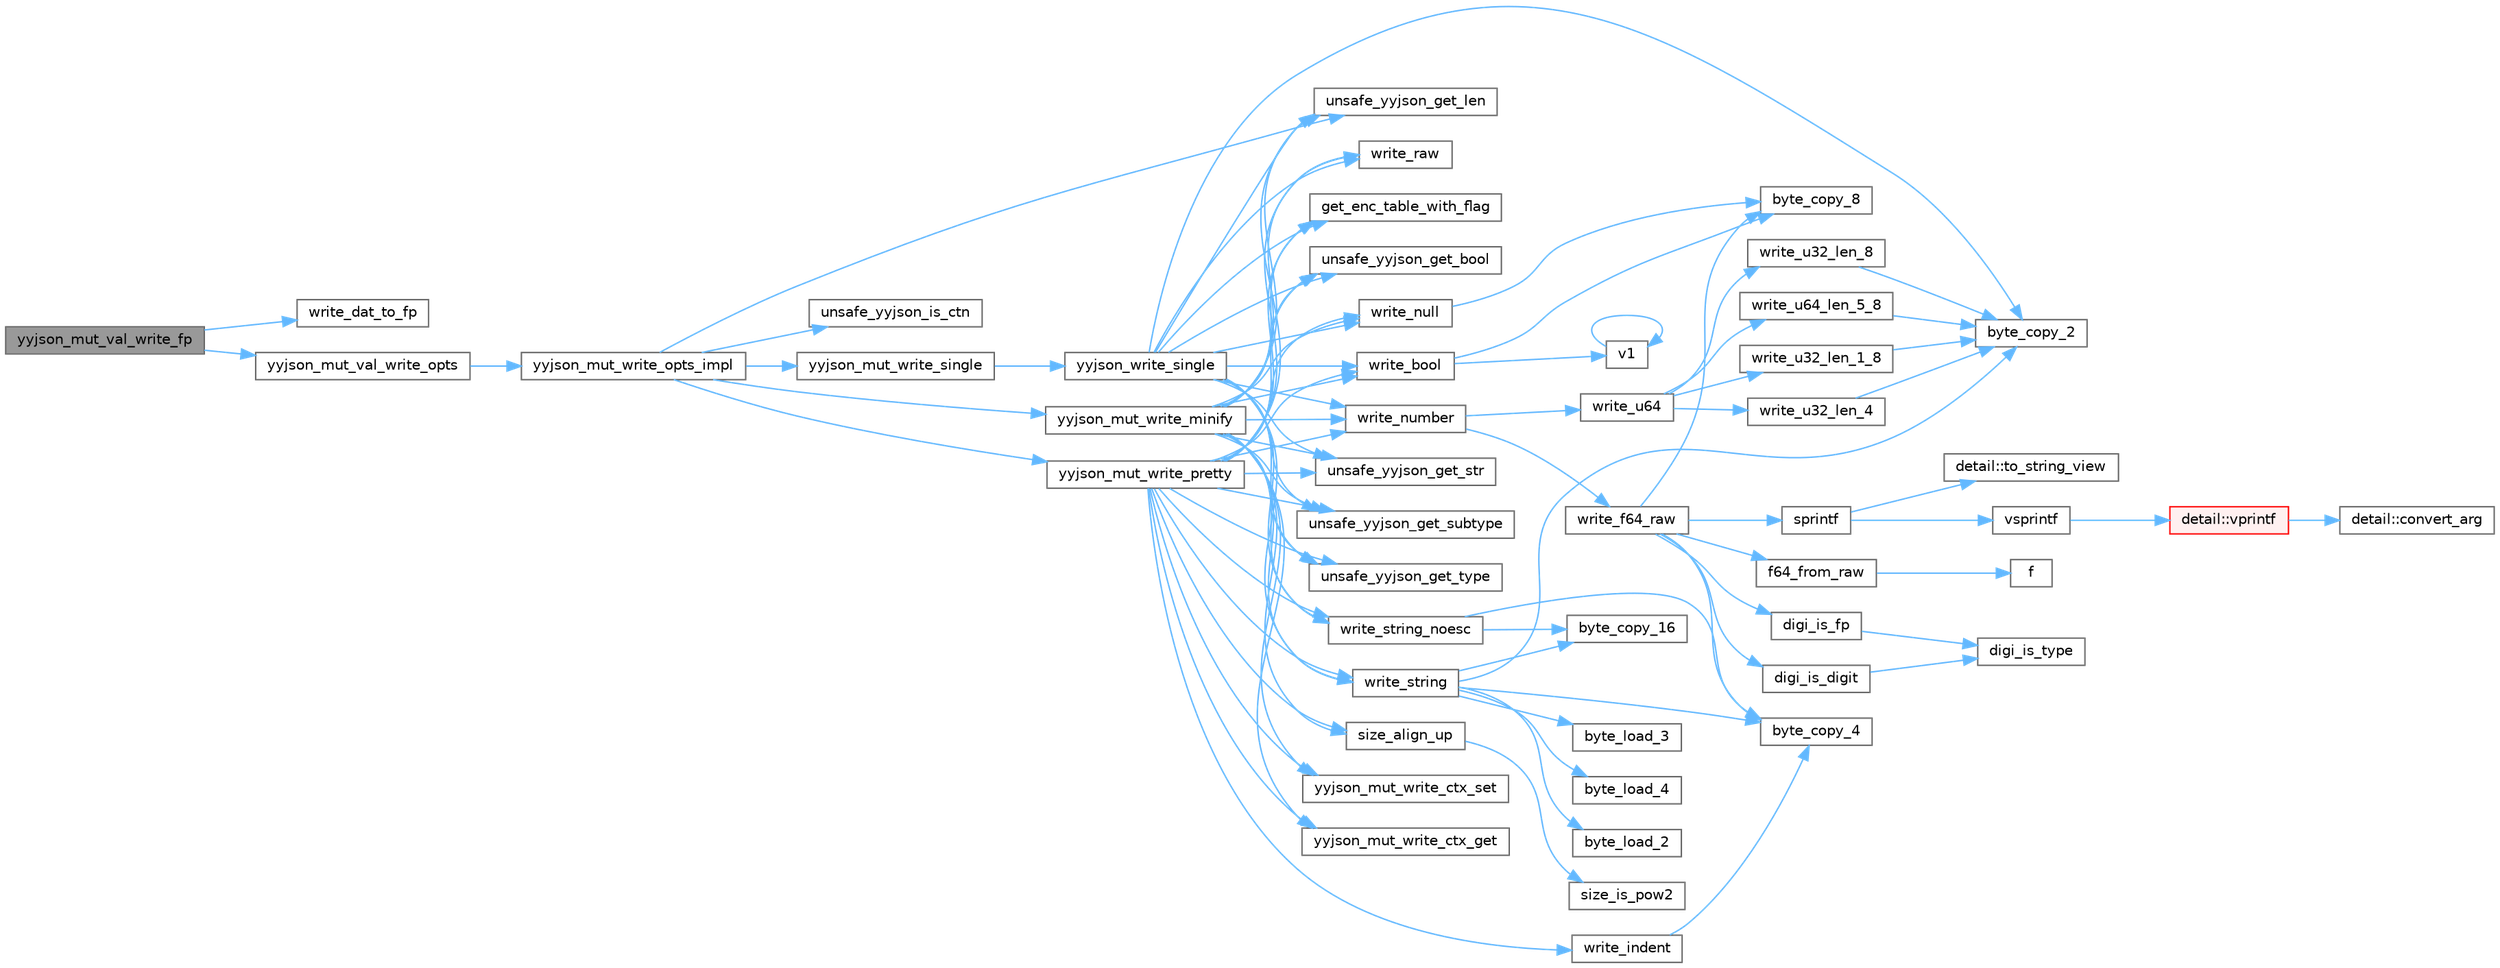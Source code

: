 digraph "yyjson_mut_val_write_fp"
{
 // LATEX_PDF_SIZE
  bgcolor="transparent";
  edge [fontname=Helvetica,fontsize=10,labelfontname=Helvetica,labelfontsize=10];
  node [fontname=Helvetica,fontsize=10,shape=box,height=0.2,width=0.4];
  rankdir="LR";
  Node1 [id="Node000001",label="yyjson_mut_val_write_fp",height=0.2,width=0.4,color="gray40", fillcolor="grey60", style="filled", fontcolor="black",tooltip=" "];
  Node1 -> Node2 [id="edge1_Node000001_Node000002",color="steelblue1",style="solid",tooltip=" "];
  Node2 [id="Node000002",label="write_dat_to_fp",height=0.2,width=0.4,color="grey40", fillcolor="white", style="filled",URL="$yyjson_8c.html#ad690a3fae62493028794a8455204c167",tooltip=" "];
  Node1 -> Node3 [id="edge2_Node000001_Node000003",color="steelblue1",style="solid",tooltip=" "];
  Node3 [id="Node000003",label="yyjson_mut_val_write_opts",height=0.2,width=0.4,color="grey40", fillcolor="white", style="filled",URL="$yyjson_8c.html#aa81190c624ca865e34e8492c4987feef",tooltip=" "];
  Node3 -> Node4 [id="edge3_Node000003_Node000004",color="steelblue1",style="solid",tooltip=" "];
  Node4 [id="Node000004",label="yyjson_mut_write_opts_impl",height=0.2,width=0.4,color="grey40", fillcolor="white", style="filled",URL="$yyjson_8c.html#a9419498fed912dda63693d15ff91c74c",tooltip=" "];
  Node4 -> Node5 [id="edge4_Node000004_Node000005",color="steelblue1",style="solid",tooltip=" "];
  Node5 [id="Node000005",label="unsafe_yyjson_get_len",height=0.2,width=0.4,color="grey40", fillcolor="white", style="filled",URL="$yyjson_8h.html#a445bf8a7f9981e4797bf95db944ddf8f",tooltip=" "];
  Node4 -> Node6 [id="edge5_Node000004_Node000006",color="steelblue1",style="solid",tooltip=" "];
  Node6 [id="Node000006",label="unsafe_yyjson_is_ctn",height=0.2,width=0.4,color="grey40", fillcolor="white", style="filled",URL="$yyjson_8h.html#afe1e8995e63d29297d569c4a848bf5a2",tooltip=" "];
  Node4 -> Node7 [id="edge6_Node000004_Node000007",color="steelblue1",style="solid",tooltip=" "];
  Node7 [id="Node000007",label="yyjson_mut_write_minify",height=0.2,width=0.4,color="grey40", fillcolor="white", style="filled",URL="$yyjson_8c.html#a41b0f7caeaed5e6075fdbad6e37daa44",tooltip=" "];
  Node7 -> Node8 [id="edge7_Node000007_Node000008",color="steelblue1",style="solid",tooltip=" "];
  Node8 [id="Node000008",label="get_enc_table_with_flag",height=0.2,width=0.4,color="grey40", fillcolor="white", style="filled",URL="$yyjson_8c.html#a4b810e39a1c70f479ea48f4b6be239b0",tooltip=" "];
  Node7 -> Node9 [id="edge8_Node000007_Node000009",color="steelblue1",style="solid",tooltip=" "];
  Node9 [id="Node000009",label="size_align_up",height=0.2,width=0.4,color="grey40", fillcolor="white", style="filled",URL="$yyjson_8c.html#aee0ecba3f0e01a145a4bd084c40b53b6",tooltip=" "];
  Node9 -> Node10 [id="edge9_Node000009_Node000010",color="steelblue1",style="solid",tooltip=" "];
  Node10 [id="Node000010",label="size_is_pow2",height=0.2,width=0.4,color="grey40", fillcolor="white", style="filled",URL="$yyjson_8c.html#a9c435a75a5fc566d5382ba2646704a18",tooltip=" "];
  Node7 -> Node11 [id="edge10_Node000007_Node000011",color="steelblue1",style="solid",tooltip=" "];
  Node11 [id="Node000011",label="unsafe_yyjson_get_bool",height=0.2,width=0.4,color="grey40", fillcolor="white", style="filled",URL="$yyjson_8h.html#a3ef8c1e13a7f67eead2d945125769f90",tooltip=" "];
  Node7 -> Node5 [id="edge11_Node000007_Node000005",color="steelblue1",style="solid",tooltip=" "];
  Node7 -> Node12 [id="edge12_Node000007_Node000012",color="steelblue1",style="solid",tooltip=" "];
  Node12 [id="Node000012",label="unsafe_yyjson_get_str",height=0.2,width=0.4,color="grey40", fillcolor="white", style="filled",URL="$yyjson_8h.html#a879b3c14194afd5b60d663640998c020",tooltip=" "];
  Node7 -> Node13 [id="edge13_Node000007_Node000013",color="steelblue1",style="solid",tooltip=" "];
  Node13 [id="Node000013",label="unsafe_yyjson_get_subtype",height=0.2,width=0.4,color="grey40", fillcolor="white", style="filled",URL="$yyjson_8h.html#a735848e46f26bfe3dfb333c7f890205e",tooltip=" "];
  Node7 -> Node14 [id="edge14_Node000007_Node000014",color="steelblue1",style="solid",tooltip=" "];
  Node14 [id="Node000014",label="unsafe_yyjson_get_type",height=0.2,width=0.4,color="grey40", fillcolor="white", style="filled",URL="$yyjson_8h.html#a25aa2b2a33dccb9af7da4576b3cbe6ab",tooltip=" "];
  Node7 -> Node15 [id="edge15_Node000007_Node000015",color="steelblue1",style="solid",tooltip=" "];
  Node15 [id="Node000015",label="write_bool",height=0.2,width=0.4,color="grey40", fillcolor="white", style="filled",URL="$yyjson_8c.html#a8f48aafc5963521f3da75e2448f0d084",tooltip=" "];
  Node15 -> Node16 [id="edge16_Node000015_Node000016",color="steelblue1",style="solid",tooltip=" "];
  Node16 [id="Node000016",label="byte_copy_8",height=0.2,width=0.4,color="grey40", fillcolor="white", style="filled",URL="$yyjson_8c.html#a03dd49c937c12d9a85deaac184d25eb9",tooltip=" "];
  Node15 -> Node17 [id="edge17_Node000015_Node000017",color="steelblue1",style="solid",tooltip=" "];
  Node17 [id="Node000017",label="v1",height=0.2,width=0.4,color="grey40", fillcolor="white", style="filled",URL="$_tutorial___reshape_mat2_vec_8cpp.html#a10bd710692c91bc238f2e1da77730678",tooltip=" "];
  Node17 -> Node17 [id="edge18_Node000017_Node000017",color="steelblue1",style="solid",tooltip=" "];
  Node7 -> Node18 [id="edge19_Node000007_Node000018",color="steelblue1",style="solid",tooltip=" "];
  Node18 [id="Node000018",label="write_null",height=0.2,width=0.4,color="grey40", fillcolor="white", style="filled",URL="$yyjson_8c.html#a9ab2502373a7c2ad7decc10b76c47043",tooltip=" "];
  Node18 -> Node16 [id="edge20_Node000018_Node000016",color="steelblue1",style="solid",tooltip=" "];
  Node7 -> Node19 [id="edge21_Node000007_Node000019",color="steelblue1",style="solid",tooltip=" "];
  Node19 [id="Node000019",label="write_number",height=0.2,width=0.4,color="grey40", fillcolor="white", style="filled",URL="$yyjson_8c.html#a7a6eb98c82d060a1b4b1b25ae9169770",tooltip=" "];
  Node19 -> Node20 [id="edge22_Node000019_Node000020",color="steelblue1",style="solid",tooltip=" "];
  Node20 [id="Node000020",label="write_f64_raw",height=0.2,width=0.4,color="grey40", fillcolor="white", style="filled",URL="$yyjson_8c.html#a429024eddbd3335464adf309aef2db7f",tooltip=" "];
  Node20 -> Node21 [id="edge23_Node000020_Node000021",color="steelblue1",style="solid",tooltip=" "];
  Node21 [id="Node000021",label="byte_copy_4",height=0.2,width=0.4,color="grey40", fillcolor="white", style="filled",URL="$yyjson_8c.html#a98219967baeab34ab615b4ccda0df146",tooltip=" "];
  Node20 -> Node16 [id="edge24_Node000020_Node000016",color="steelblue1",style="solid",tooltip=" "];
  Node20 -> Node22 [id="edge25_Node000020_Node000022",color="steelblue1",style="solid",tooltip=" "];
  Node22 [id="Node000022",label="digi_is_digit",height=0.2,width=0.4,color="grey40", fillcolor="white", style="filled",URL="$yyjson_8c.html#ac16e36c200b16a17041aac1ed37276d7",tooltip=" "];
  Node22 -> Node23 [id="edge26_Node000022_Node000023",color="steelblue1",style="solid",tooltip=" "];
  Node23 [id="Node000023",label="digi_is_type",height=0.2,width=0.4,color="grey40", fillcolor="white", style="filled",URL="$yyjson_8c.html#aae236fd488306e08c5844189ad6d6570",tooltip=" "];
  Node20 -> Node24 [id="edge27_Node000020_Node000024",color="steelblue1",style="solid",tooltip=" "];
  Node24 [id="Node000024",label="digi_is_fp",height=0.2,width=0.4,color="grey40", fillcolor="white", style="filled",URL="$yyjson_8c.html#ac38bca46c8cbb1107ca4188d2eb4fcbe",tooltip=" "];
  Node24 -> Node23 [id="edge28_Node000024_Node000023",color="steelblue1",style="solid",tooltip=" "];
  Node20 -> Node25 [id="edge29_Node000020_Node000025",color="steelblue1",style="solid",tooltip=" "];
  Node25 [id="Node000025",label="f64_from_raw",height=0.2,width=0.4,color="grey40", fillcolor="white", style="filled",URL="$yyjson_8c.html#a7d61d2afe6fefb1935af9086d95ee8a8",tooltip=" "];
  Node25 -> Node26 [id="edge30_Node000025_Node000026",color="steelblue1",style="solid",tooltip=" "];
  Node26 [id="Node000026",label="f",height=0.2,width=0.4,color="grey40", fillcolor="white", style="filled",URL="$cxx11__tensor__map_8cpp.html#a7f507fea02198f6cb81c86640c7b1a4e",tooltip=" "];
  Node20 -> Node27 [id="edge31_Node000020_Node000027",color="steelblue1",style="solid",tooltip=" "];
  Node27 [id="Node000027",label="sprintf",height=0.2,width=0.4,color="grey40", fillcolor="white", style="filled",URL="$printf_8h.html#aa7d2e7e454d3fe606a71504a119dc894",tooltip=" "];
  Node27 -> Node28 [id="edge32_Node000027_Node000028",color="steelblue1",style="solid",tooltip=" "];
  Node28 [id="Node000028",label="detail::to_string_view",height=0.2,width=0.4,color="grey40", fillcolor="white", style="filled",URL="$namespacedetail.html#abeae79fa3e1eded2d8fbd56cc9f0960e",tooltip=" "];
  Node27 -> Node29 [id="edge33_Node000027_Node000029",color="steelblue1",style="solid",tooltip=" "];
  Node29 [id="Node000029",label="vsprintf",height=0.2,width=0.4,color="grey40", fillcolor="white", style="filled",URL="$printf_8h.html#a5e1075a6c1fce5050424f97a2fac648f",tooltip=" "];
  Node29 -> Node30 [id="edge34_Node000029_Node000030",color="steelblue1",style="solid",tooltip=" "];
  Node30 [id="Node000030",label="detail::vprintf",height=0.2,width=0.4,color="red", fillcolor="#FFF0F0", style="filled",URL="$namespacedetail.html#a1c8c2218e4c822aa8f743fb9c573717f",tooltip=" "];
  Node30 -> Node31 [id="edge35_Node000030_Node000031",color="steelblue1",style="solid",tooltip=" "];
  Node31 [id="Node000031",label="detail::convert_arg",height=0.2,width=0.4,color="grey40", fillcolor="white", style="filled",URL="$namespacedetail.html#a03c11572c9a664266d6925f327dec7f3",tooltip=" "];
  Node19 -> Node57 [id="edge36_Node000019_Node000057",color="steelblue1",style="solid",tooltip=" "];
  Node57 [id="Node000057",label="write_u64",height=0.2,width=0.4,color="grey40", fillcolor="white", style="filled",URL="$yyjson_8c.html#aa2f06c8a20b378eb29cfe95d0af5c95e",tooltip=" "];
  Node57 -> Node58 [id="edge37_Node000057_Node000058",color="steelblue1",style="solid",tooltip=" "];
  Node58 [id="Node000058",label="write_u32_len_1_8",height=0.2,width=0.4,color="grey40", fillcolor="white", style="filled",URL="$yyjson_8c.html#a5a7d8b8a37067ca47adb0b419814ef9a",tooltip=" "];
  Node58 -> Node59 [id="edge38_Node000058_Node000059",color="steelblue1",style="solid",tooltip=" "];
  Node59 [id="Node000059",label="byte_copy_2",height=0.2,width=0.4,color="grey40", fillcolor="white", style="filled",URL="$yyjson_8c.html#ac6a11726824f52b6413a67488f5a3152",tooltip=" "];
  Node57 -> Node60 [id="edge39_Node000057_Node000060",color="steelblue1",style="solid",tooltip=" "];
  Node60 [id="Node000060",label="write_u32_len_4",height=0.2,width=0.4,color="grey40", fillcolor="white", style="filled",URL="$yyjson_8c.html#ae5ef2b18cbf8ab8c261b23aab6d3bea3",tooltip=" "];
  Node60 -> Node59 [id="edge40_Node000060_Node000059",color="steelblue1",style="solid",tooltip=" "];
  Node57 -> Node61 [id="edge41_Node000057_Node000061",color="steelblue1",style="solid",tooltip=" "];
  Node61 [id="Node000061",label="write_u32_len_8",height=0.2,width=0.4,color="grey40", fillcolor="white", style="filled",URL="$yyjson_8c.html#ab1d9fcbafc860e770ed5aa9fc70577fc",tooltip=" "];
  Node61 -> Node59 [id="edge42_Node000061_Node000059",color="steelblue1",style="solid",tooltip=" "];
  Node57 -> Node62 [id="edge43_Node000057_Node000062",color="steelblue1",style="solid",tooltip=" "];
  Node62 [id="Node000062",label="write_u64_len_5_8",height=0.2,width=0.4,color="grey40", fillcolor="white", style="filled",URL="$yyjson_8c.html#a5b33c978167aa4a5c34d27715c133757",tooltip=" "];
  Node62 -> Node59 [id="edge44_Node000062_Node000059",color="steelblue1",style="solid",tooltip=" "];
  Node7 -> Node63 [id="edge45_Node000007_Node000063",color="steelblue1",style="solid",tooltip=" "];
  Node63 [id="Node000063",label="write_raw",height=0.2,width=0.4,color="grey40", fillcolor="white", style="filled",URL="$yyjson_8c.html#a595a43099038f73ab0af2b4209b1f0fd",tooltip=" "];
  Node7 -> Node64 [id="edge46_Node000007_Node000064",color="steelblue1",style="solid",tooltip=" "];
  Node64 [id="Node000064",label="write_string",height=0.2,width=0.4,color="grey40", fillcolor="white", style="filled",URL="$yyjson_8c.html#a1aadf662e6fc22a6419db27146e38472",tooltip=" "];
  Node64 -> Node65 [id="edge47_Node000064_Node000065",color="steelblue1",style="solid",tooltip=" "];
  Node65 [id="Node000065",label="byte_copy_16",height=0.2,width=0.4,color="grey40", fillcolor="white", style="filled",URL="$yyjson_8c.html#a1720d43cc1ae5984a4e5751dbe7301a0",tooltip=" "];
  Node64 -> Node59 [id="edge48_Node000064_Node000059",color="steelblue1",style="solid",tooltip=" "];
  Node64 -> Node21 [id="edge49_Node000064_Node000021",color="steelblue1",style="solid",tooltip=" "];
  Node64 -> Node66 [id="edge50_Node000064_Node000066",color="steelblue1",style="solid",tooltip=" "];
  Node66 [id="Node000066",label="byte_load_2",height=0.2,width=0.4,color="grey40", fillcolor="white", style="filled",URL="$yyjson_8c.html#abd106e94ebb52b1b9c0e79e2246f24bd",tooltip=" "];
  Node64 -> Node67 [id="edge51_Node000064_Node000067",color="steelblue1",style="solid",tooltip=" "];
  Node67 [id="Node000067",label="byte_load_3",height=0.2,width=0.4,color="grey40", fillcolor="white", style="filled",URL="$yyjson_8c.html#a31005a45113248534b4ae663dc0a85f3",tooltip=" "];
  Node64 -> Node68 [id="edge52_Node000064_Node000068",color="steelblue1",style="solid",tooltip=" "];
  Node68 [id="Node000068",label="byte_load_4",height=0.2,width=0.4,color="grey40", fillcolor="white", style="filled",URL="$yyjson_8c.html#a87c460a03bebacd0dcdad97440488c2b",tooltip=" "];
  Node7 -> Node69 [id="edge53_Node000007_Node000069",color="steelblue1",style="solid",tooltip=" "];
  Node69 [id="Node000069",label="write_string_noesc",height=0.2,width=0.4,color="grey40", fillcolor="white", style="filled",URL="$yyjson_8c.html#ab1d27351bed7d1f6f632f75dcf9846de",tooltip=" "];
  Node69 -> Node65 [id="edge54_Node000069_Node000065",color="steelblue1",style="solid",tooltip=" "];
  Node69 -> Node21 [id="edge55_Node000069_Node000021",color="steelblue1",style="solid",tooltip=" "];
  Node7 -> Node70 [id="edge56_Node000007_Node000070",color="steelblue1",style="solid",tooltip=" "];
  Node70 [id="Node000070",label="yyjson_mut_write_ctx_get",height=0.2,width=0.4,color="grey40", fillcolor="white", style="filled",URL="$yyjson_8c.html#a7330d6789bda008b50a3a964e17629c4",tooltip=" "];
  Node7 -> Node71 [id="edge57_Node000007_Node000071",color="steelblue1",style="solid",tooltip=" "];
  Node71 [id="Node000071",label="yyjson_mut_write_ctx_set",height=0.2,width=0.4,color="grey40", fillcolor="white", style="filled",URL="$yyjson_8c.html#ad170c12cec69275d5f79d760bd3b1a0a",tooltip=" "];
  Node4 -> Node72 [id="edge58_Node000004_Node000072",color="steelblue1",style="solid",tooltip=" "];
  Node72 [id="Node000072",label="yyjson_mut_write_pretty",height=0.2,width=0.4,color="grey40", fillcolor="white", style="filled",URL="$yyjson_8c.html#a5bd41dfbb867b6521e1f7571f3615b0f",tooltip=" "];
  Node72 -> Node8 [id="edge59_Node000072_Node000008",color="steelblue1",style="solid",tooltip=" "];
  Node72 -> Node9 [id="edge60_Node000072_Node000009",color="steelblue1",style="solid",tooltip=" "];
  Node72 -> Node11 [id="edge61_Node000072_Node000011",color="steelblue1",style="solid",tooltip=" "];
  Node72 -> Node5 [id="edge62_Node000072_Node000005",color="steelblue1",style="solid",tooltip=" "];
  Node72 -> Node12 [id="edge63_Node000072_Node000012",color="steelblue1",style="solid",tooltip=" "];
  Node72 -> Node13 [id="edge64_Node000072_Node000013",color="steelblue1",style="solid",tooltip=" "];
  Node72 -> Node14 [id="edge65_Node000072_Node000014",color="steelblue1",style="solid",tooltip=" "];
  Node72 -> Node15 [id="edge66_Node000072_Node000015",color="steelblue1",style="solid",tooltip=" "];
  Node72 -> Node73 [id="edge67_Node000072_Node000073",color="steelblue1",style="solid",tooltip=" "];
  Node73 [id="Node000073",label="write_indent",height=0.2,width=0.4,color="grey40", fillcolor="white", style="filled",URL="$yyjson_8c.html#ac6e21689f9ccf3981672a321d7d02e47",tooltip=" "];
  Node73 -> Node21 [id="edge68_Node000073_Node000021",color="steelblue1",style="solid",tooltip=" "];
  Node72 -> Node18 [id="edge69_Node000072_Node000018",color="steelblue1",style="solid",tooltip=" "];
  Node72 -> Node19 [id="edge70_Node000072_Node000019",color="steelblue1",style="solid",tooltip=" "];
  Node72 -> Node63 [id="edge71_Node000072_Node000063",color="steelblue1",style="solid",tooltip=" "];
  Node72 -> Node64 [id="edge72_Node000072_Node000064",color="steelblue1",style="solid",tooltip=" "];
  Node72 -> Node69 [id="edge73_Node000072_Node000069",color="steelblue1",style="solid",tooltip=" "];
  Node72 -> Node70 [id="edge74_Node000072_Node000070",color="steelblue1",style="solid",tooltip=" "];
  Node72 -> Node71 [id="edge75_Node000072_Node000071",color="steelblue1",style="solid",tooltip=" "];
  Node4 -> Node74 [id="edge76_Node000004_Node000074",color="steelblue1",style="solid",tooltip=" "];
  Node74 [id="Node000074",label="yyjson_mut_write_single",height=0.2,width=0.4,color="grey40", fillcolor="white", style="filled",URL="$yyjson_8c.html#a6453eece4aede41c7d909075ad2980e0",tooltip=" "];
  Node74 -> Node75 [id="edge77_Node000074_Node000075",color="steelblue1",style="solid",tooltip=" "];
  Node75 [id="Node000075",label="yyjson_write_single",height=0.2,width=0.4,color="grey40", fillcolor="white", style="filled",URL="$yyjson_8c.html#a083e9d39ef4daa8ddc5c6474ccf5e468",tooltip=" "];
  Node75 -> Node59 [id="edge78_Node000075_Node000059",color="steelblue1",style="solid",tooltip=" "];
  Node75 -> Node8 [id="edge79_Node000075_Node000008",color="steelblue1",style="solid",tooltip=" "];
  Node75 -> Node11 [id="edge80_Node000075_Node000011",color="steelblue1",style="solid",tooltip=" "];
  Node75 -> Node5 [id="edge81_Node000075_Node000005",color="steelblue1",style="solid",tooltip=" "];
  Node75 -> Node12 [id="edge82_Node000075_Node000012",color="steelblue1",style="solid",tooltip=" "];
  Node75 -> Node13 [id="edge83_Node000075_Node000013",color="steelblue1",style="solid",tooltip=" "];
  Node75 -> Node14 [id="edge84_Node000075_Node000014",color="steelblue1",style="solid",tooltip=" "];
  Node75 -> Node15 [id="edge85_Node000075_Node000015",color="steelblue1",style="solid",tooltip=" "];
  Node75 -> Node18 [id="edge86_Node000075_Node000018",color="steelblue1",style="solid",tooltip=" "];
  Node75 -> Node19 [id="edge87_Node000075_Node000019",color="steelblue1",style="solid",tooltip=" "];
  Node75 -> Node63 [id="edge88_Node000075_Node000063",color="steelblue1",style="solid",tooltip=" "];
  Node75 -> Node64 [id="edge89_Node000075_Node000064",color="steelblue1",style="solid",tooltip=" "];
  Node75 -> Node69 [id="edge90_Node000075_Node000069",color="steelblue1",style="solid",tooltip=" "];
}
